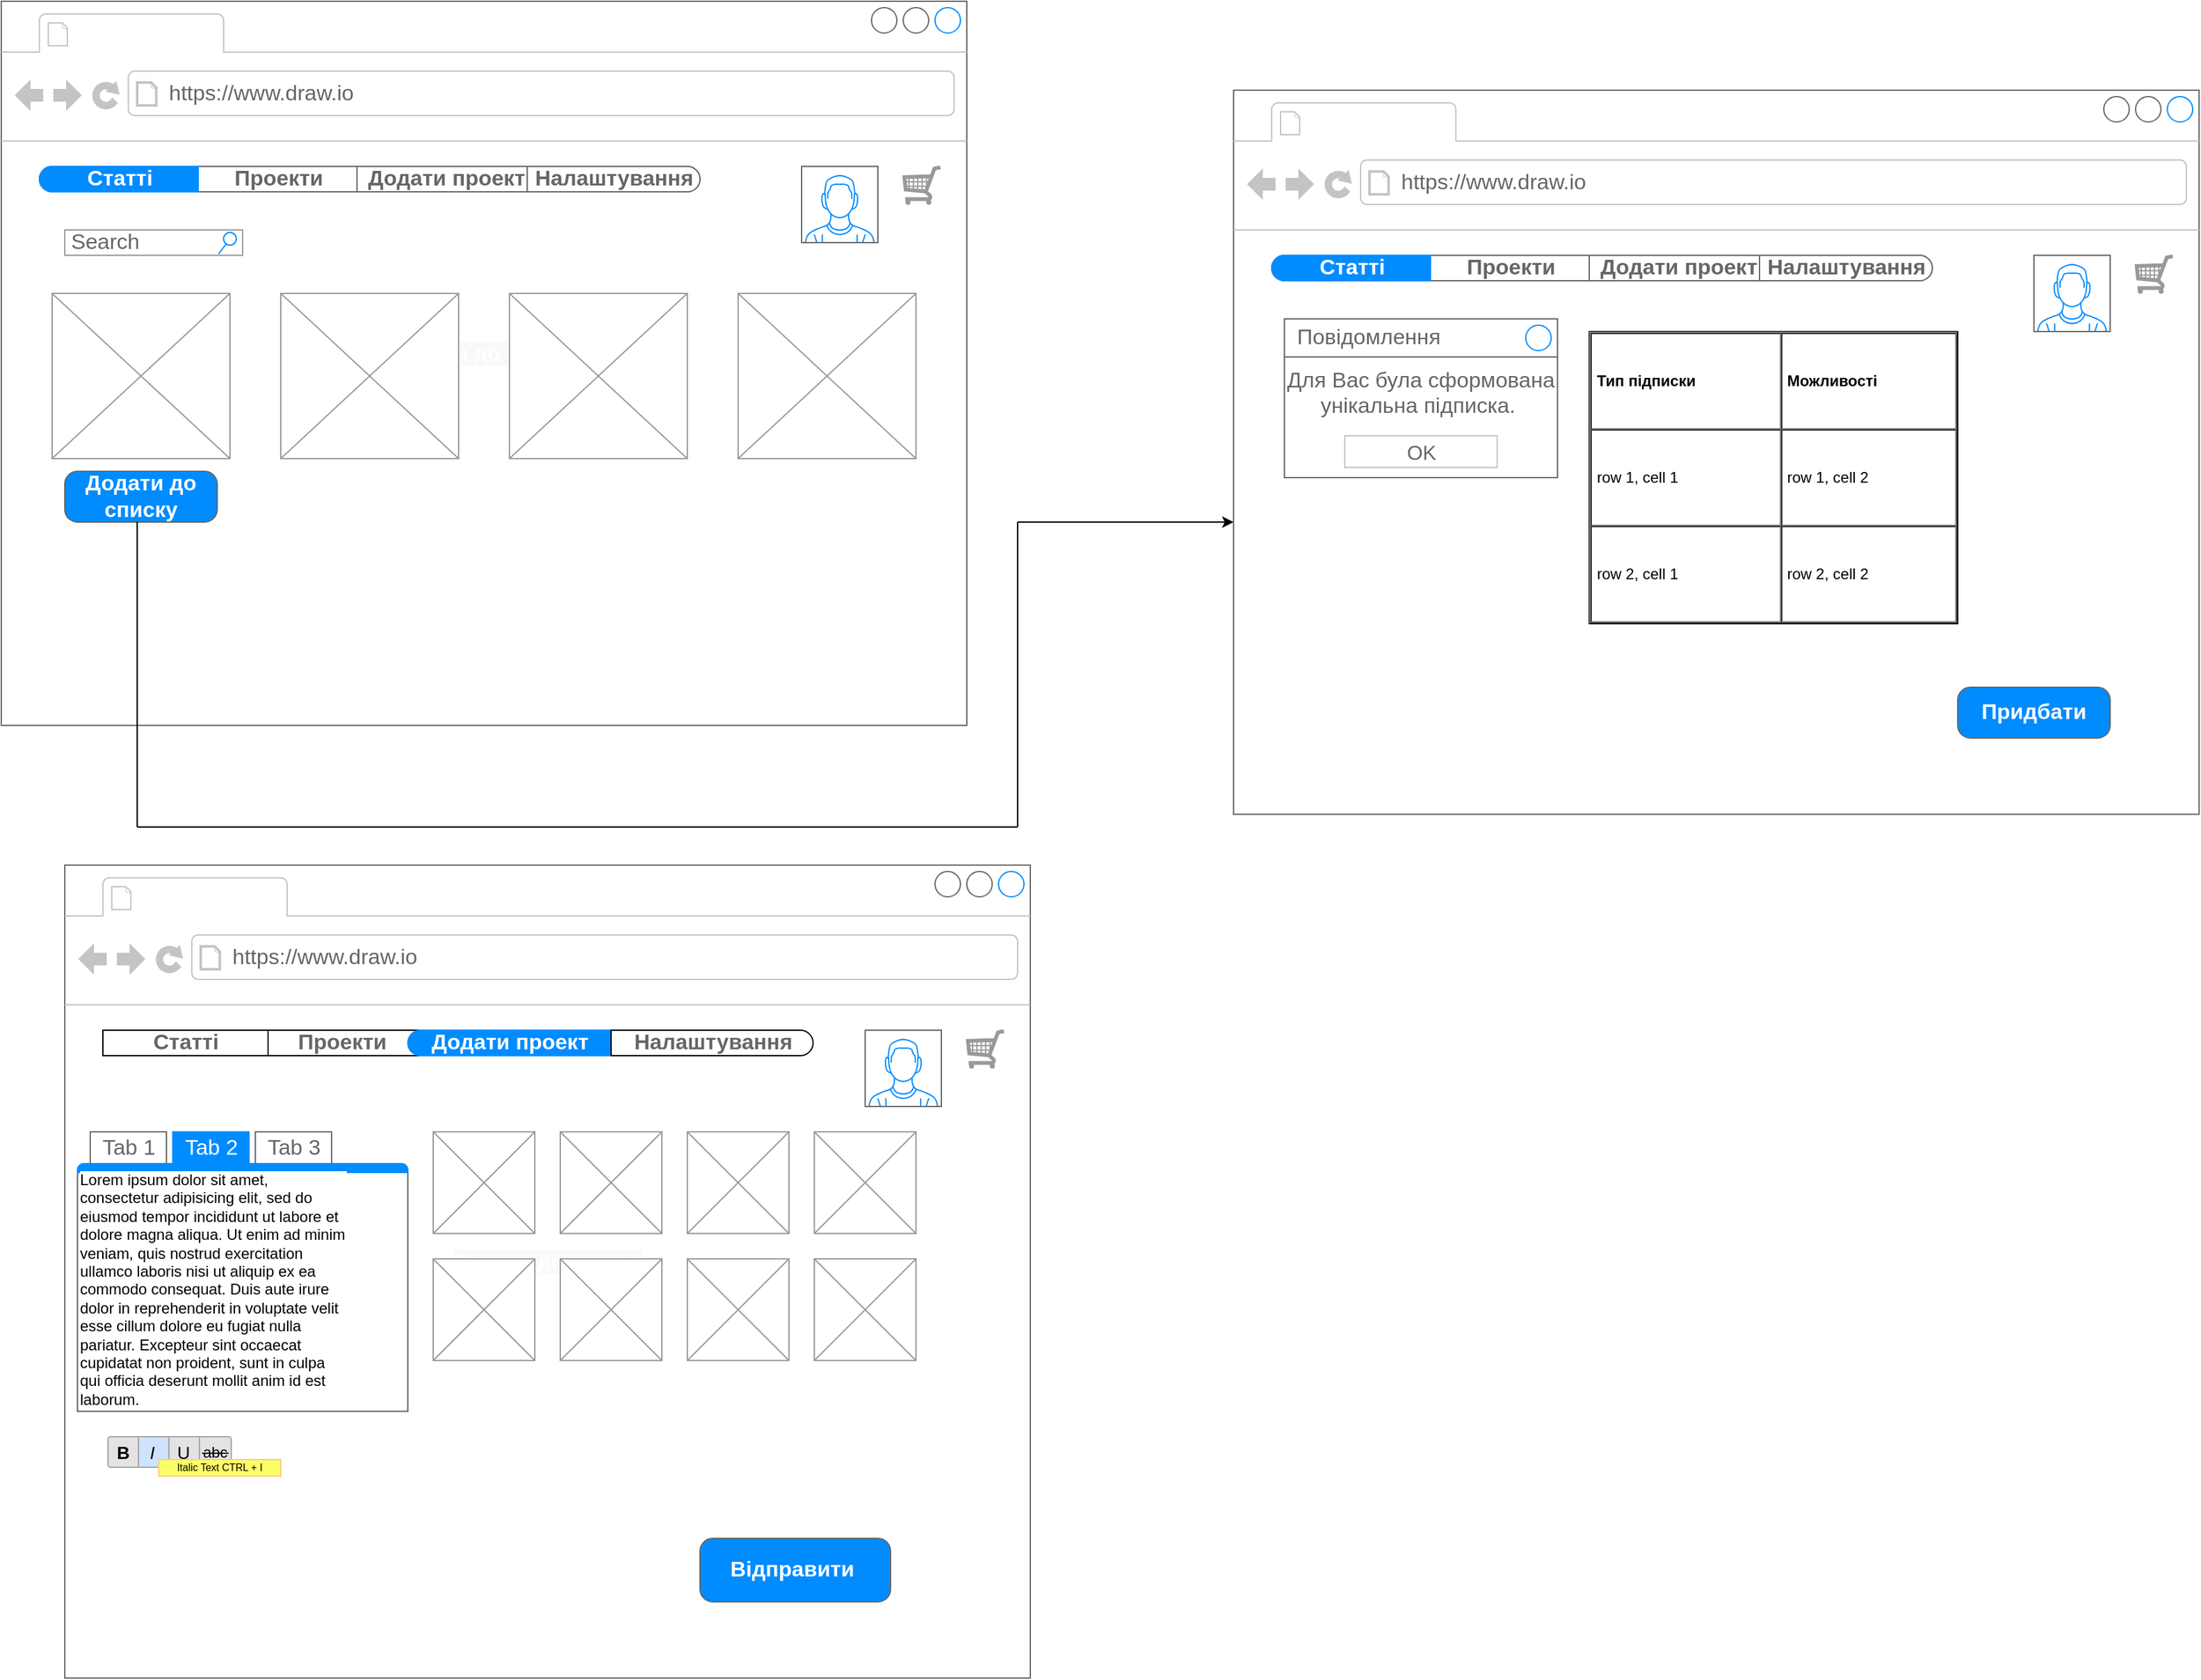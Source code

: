 <mxfile version="20.3.0" type="github">
  <diagram name="Page-1" id="2cc2dc42-3aac-f2a9-1cec-7a8b7cbee084">
    <mxGraphModel dx="1038" dy="571" grid="1" gridSize="10" guides="1" tooltips="1" connect="1" arrows="1" fold="1" page="1" pageScale="1" pageWidth="1100" pageHeight="850" background="none" math="0" shadow="0">
      <root>
        <mxCell id="0" />
        <mxCell id="1" parent="0" />
        <mxCell id="mxKZpNvPzm7-C5_By0P_-22" value="&#xa;&lt;span style=&quot;color: rgb(255, 255, 255); font-family: Helvetica; font-size: 17px; font-style: normal; font-variant-ligatures: normal; font-variant-caps: normal; font-weight: 700; letter-spacing: normal; orphans: 2; text-align: center; text-indent: 0px; text-transform: none; widows: 2; word-spacing: 0px; -webkit-text-stroke-width: 0px; background-color: rgb(248, 249, 250); text-decoration-thickness: initial; text-decoration-style: initial; text-decoration-color: initial; float: none; display: inline !important;&quot;&gt;Додати до списку&lt;/span&gt;&#xa;&#xa;" style="strokeWidth=1;shadow=0;dashed=0;align=center;html=1;shape=mxgraph.mockup.containers.browserWindow;rSize=0;strokeColor=#666666;strokeColor2=#008cff;strokeColor3=#c4c4c4;mainText=,;recursiveResize=0;" parent="1" vertex="1">
          <mxGeometry x="90" y="40" width="760" height="570" as="geometry" />
        </mxCell>
        <mxCell id="mxKZpNvPzm7-C5_By0P_-23" value="" style="strokeWidth=1;shadow=0;dashed=0;align=center;html=1;shape=mxgraph.mockup.containers.anchor;fontSize=17;fontColor=#666666;align=left;" parent="mxKZpNvPzm7-C5_By0P_-22" vertex="1">
          <mxGeometry x="60" y="12" width="110" height="26" as="geometry" />
        </mxCell>
        <mxCell id="mxKZpNvPzm7-C5_By0P_-24" value="https://www.draw.io" style="strokeWidth=1;shadow=0;dashed=0;align=center;html=1;shape=mxgraph.mockup.containers.anchor;rSize=0;fontSize=17;fontColor=#666666;align=left;" parent="mxKZpNvPzm7-C5_By0P_-22" vertex="1">
          <mxGeometry x="130" y="60" width="250" height="26" as="geometry" />
        </mxCell>
        <mxCell id="mxKZpNvPzm7-C5_By0P_-20" value="" style="verticalLabelPosition=bottom;shadow=0;dashed=0;align=center;html=1;verticalAlign=top;strokeWidth=1;shape=mxgraph.mockup.containers.userMale;strokeColor=#666666;strokeColor2=#008cff;" parent="mxKZpNvPzm7-C5_By0P_-22" vertex="1">
          <mxGeometry x="630" y="130" width="60" height="60" as="geometry" />
        </mxCell>
        <mxCell id="mxKZpNvPzm7-C5_By0P_-25" value="" style="strokeWidth=1;shadow=0;dashed=0;align=center;html=1;shape=mxgraph.mockup.rrect;rSize=10;fillColor=#ffffff;strokeColor=#666666;" parent="mxKZpNvPzm7-C5_By0P_-22" vertex="1">
          <mxGeometry x="30" y="130" width="520" height="20" as="geometry" />
        </mxCell>
        <mxCell id="mxKZpNvPzm7-C5_By0P_-26" value="Проекти" style="strokeColor=inherit;fillColor=inherit;gradientColor=inherit;strokeWidth=1;shadow=0;dashed=0;align=center;html=1;shape=mxgraph.mockup.rrect;rSize=0;fontSize=17;fontColor=#666666;fontStyle=1;resizeHeight=1;" parent="mxKZpNvPzm7-C5_By0P_-25" vertex="1">
          <mxGeometry width="125" height="20" relative="1" as="geometry">
            <mxPoint x="125" as="offset" />
          </mxGeometry>
        </mxCell>
        <mxCell id="mxKZpNvPzm7-C5_By0P_-27" value="Додати проект" style="strokeColor=inherit;fillColor=inherit;gradientColor=inherit;strokeWidth=1;shadow=0;dashed=0;align=center;html=1;shape=mxgraph.mockup.rrect;rSize=0;fontSize=17;fontColor=#666666;fontStyle=1;resizeHeight=1;" parent="mxKZpNvPzm7-C5_By0P_-25" vertex="1">
          <mxGeometry width="140" height="20" relative="1" as="geometry">
            <mxPoint x="250" as="offset" />
          </mxGeometry>
        </mxCell>
        <mxCell id="mxKZpNvPzm7-C5_By0P_-28" value="Налаштування" style="strokeColor=inherit;fillColor=inherit;gradientColor=inherit;strokeWidth=1;shadow=0;dashed=0;align=center;html=1;shape=mxgraph.mockup.rightButton;rSize=10;fontSize=17;fontColor=#666666;fontStyle=1;resizeHeight=1;" parent="mxKZpNvPzm7-C5_By0P_-25" vertex="1">
          <mxGeometry x="1" width="136" height="20" relative="1" as="geometry">
            <mxPoint x="-136" as="offset" />
          </mxGeometry>
        </mxCell>
        <mxCell id="mxKZpNvPzm7-C5_By0P_-29" value="Статті" style="strokeWidth=1;shadow=0;dashed=0;align=center;html=1;shape=mxgraph.mockup.leftButton;rSize=10;fontSize=17;fontColor=#ffffff;fontStyle=1;fillColor=#008cff;strokeColor=#008cff;resizeHeight=1;" parent="mxKZpNvPzm7-C5_By0P_-25" vertex="1">
          <mxGeometry width="125" height="20" relative="1" as="geometry" />
        </mxCell>
        <mxCell id="mxKZpNvPzm7-C5_By0P_-32" value="" style="verticalLabelPosition=bottom;shadow=0;dashed=0;align=center;html=1;verticalAlign=top;strokeWidth=1;shape=mxgraph.mockup.graphics.simpleIcon;strokeColor=#999999;" parent="mxKZpNvPzm7-C5_By0P_-22" vertex="1">
          <mxGeometry x="40" y="230" width="140" height="130" as="geometry" />
        </mxCell>
        <mxCell id="mxKZpNvPzm7-C5_By0P_-36" value="" style="verticalLabelPosition=bottom;shadow=0;dashed=0;align=center;html=1;verticalAlign=top;strokeWidth=1;shape=mxgraph.mockup.misc.shoppingCart;strokeColor=#999999;" parent="mxKZpNvPzm7-C5_By0P_-22" vertex="1">
          <mxGeometry x="710" y="130" width="30" height="30" as="geometry" />
        </mxCell>
        <mxCell id="mxKZpNvPzm7-C5_By0P_-37" value="Додати до списку" style="strokeWidth=1;shadow=0;dashed=0;align=center;html=1;shape=mxgraph.mockup.buttons.button;strokeColor=#666666;fontColor=#ffffff;mainText=;buttonStyle=round;fontSize=17;fontStyle=1;fillColor=#008cff;whiteSpace=wrap;" parent="mxKZpNvPzm7-C5_By0P_-22" vertex="1">
          <mxGeometry x="50" y="370" width="120" height="40" as="geometry" />
        </mxCell>
        <mxCell id="mxKZpNvPzm7-C5_By0P_-38" value="" style="verticalLabelPosition=bottom;shadow=0;dashed=0;align=center;html=1;verticalAlign=top;strokeWidth=1;shape=mxgraph.mockup.graphics.simpleIcon;strokeColor=#999999;" parent="mxKZpNvPzm7-C5_By0P_-22" vertex="1">
          <mxGeometry x="220" y="230" width="140" height="130" as="geometry" />
        </mxCell>
        <mxCell id="mxKZpNvPzm7-C5_By0P_-39" value="" style="verticalLabelPosition=bottom;shadow=0;dashed=0;align=center;html=1;verticalAlign=top;strokeWidth=1;shape=mxgraph.mockup.graphics.simpleIcon;strokeColor=#999999;" parent="mxKZpNvPzm7-C5_By0P_-22" vertex="1">
          <mxGeometry x="400" y="230" width="140" height="130" as="geometry" />
        </mxCell>
        <mxCell id="mxKZpNvPzm7-C5_By0P_-40" value="" style="verticalLabelPosition=bottom;shadow=0;dashed=0;align=center;html=1;verticalAlign=top;strokeWidth=1;shape=mxgraph.mockup.graphics.simpleIcon;strokeColor=#999999;" parent="mxKZpNvPzm7-C5_By0P_-22" vertex="1">
          <mxGeometry x="580" y="230" width="140" height="130" as="geometry" />
        </mxCell>
        <mxCell id="mxKZpNvPzm7-C5_By0P_-41" value="Search" style="strokeWidth=1;shadow=0;dashed=0;align=center;html=1;shape=mxgraph.mockup.forms.searchBox;strokeColor=#999999;mainText=;strokeColor2=#008cff;fontColor=#666666;fontSize=17;align=left;spacingLeft=3;" parent="mxKZpNvPzm7-C5_By0P_-22" vertex="1">
          <mxGeometry x="50" y="180" width="140" height="20" as="geometry" />
        </mxCell>
        <mxCell id="mxKZpNvPzm7-C5_By0P_-42" value="" style="endArrow=none;html=1;rounded=0;exitX=0.475;exitY=0.993;exitDx=0;exitDy=0;exitPerimeter=0;" parent="1" source="mxKZpNvPzm7-C5_By0P_-37" edge="1">
          <mxGeometry width="50" height="50" relative="1" as="geometry">
            <mxPoint x="460" y="470" as="sourcePoint" />
            <mxPoint x="197" y="690" as="targetPoint" />
          </mxGeometry>
        </mxCell>
        <mxCell id="mxKZpNvPzm7-C5_By0P_-44" value="" style="endArrow=none;html=1;rounded=0;" parent="1" edge="1">
          <mxGeometry width="50" height="50" relative="1" as="geometry">
            <mxPoint x="197" y="690" as="sourcePoint" />
            <mxPoint x="890" y="690" as="targetPoint" />
          </mxGeometry>
        </mxCell>
        <mxCell id="mxKZpNvPzm7-C5_By0P_-46" value="" style="endArrow=none;html=1;rounded=0;" parent="1" edge="1">
          <mxGeometry width="50" height="50" relative="1" as="geometry">
            <mxPoint x="890" y="690" as="sourcePoint" />
            <mxPoint x="890" y="450" as="targetPoint" />
          </mxGeometry>
        </mxCell>
        <mxCell id="mxKZpNvPzm7-C5_By0P_-47" value="" style="endArrow=classic;html=1;rounded=0;" parent="1" edge="1">
          <mxGeometry width="50" height="50" relative="1" as="geometry">
            <mxPoint x="890" y="450" as="sourcePoint" />
            <mxPoint x="1060" y="450" as="targetPoint" />
          </mxGeometry>
        </mxCell>
        <mxCell id="mxKZpNvPzm7-C5_By0P_-48" value="" style="strokeWidth=1;shadow=0;dashed=0;align=center;html=1;shape=mxgraph.mockup.containers.browserWindow;rSize=0;strokeColor=#666666;strokeColor2=#008cff;strokeColor3=#c4c4c4;mainText=,;recursiveResize=0;" parent="1" vertex="1">
          <mxGeometry x="1060" y="110" width="760" height="570" as="geometry" />
        </mxCell>
        <mxCell id="mxKZpNvPzm7-C5_By0P_-49" value="" style="strokeWidth=1;shadow=0;dashed=0;align=center;html=1;shape=mxgraph.mockup.containers.anchor;fontSize=17;fontColor=#666666;align=left;" parent="mxKZpNvPzm7-C5_By0P_-48" vertex="1">
          <mxGeometry x="60" y="12" width="110" height="26" as="geometry" />
        </mxCell>
        <mxCell id="mxKZpNvPzm7-C5_By0P_-50" value="https://www.draw.io" style="strokeWidth=1;shadow=0;dashed=0;align=center;html=1;shape=mxgraph.mockup.containers.anchor;rSize=0;fontSize=17;fontColor=#666666;align=left;" parent="mxKZpNvPzm7-C5_By0P_-48" vertex="1">
          <mxGeometry x="130" y="60" width="250" height="26" as="geometry" />
        </mxCell>
        <mxCell id="mxKZpNvPzm7-C5_By0P_-51" value="" style="verticalLabelPosition=bottom;shadow=0;dashed=0;align=center;html=1;verticalAlign=top;strokeWidth=1;shape=mxgraph.mockup.containers.userMale;strokeColor=#666666;strokeColor2=#008cff;" parent="mxKZpNvPzm7-C5_By0P_-48" vertex="1">
          <mxGeometry x="630" y="130" width="60" height="60" as="geometry" />
        </mxCell>
        <mxCell id="mxKZpNvPzm7-C5_By0P_-52" value="" style="strokeWidth=1;shadow=0;dashed=0;align=center;html=1;shape=mxgraph.mockup.rrect;rSize=10;fillColor=#ffffff;strokeColor=#666666;" parent="mxKZpNvPzm7-C5_By0P_-48" vertex="1">
          <mxGeometry x="30" y="130" width="520" height="20" as="geometry" />
        </mxCell>
        <mxCell id="mxKZpNvPzm7-C5_By0P_-53" value="Проекти" style="strokeColor=inherit;fillColor=inherit;gradientColor=inherit;strokeWidth=1;shadow=0;dashed=0;align=center;html=1;shape=mxgraph.mockup.rrect;rSize=0;fontSize=17;fontColor=#666666;fontStyle=1;resizeHeight=1;" parent="mxKZpNvPzm7-C5_By0P_-52" vertex="1">
          <mxGeometry width="125" height="20" relative="1" as="geometry">
            <mxPoint x="125" as="offset" />
          </mxGeometry>
        </mxCell>
        <mxCell id="mxKZpNvPzm7-C5_By0P_-54" value="Додати проект" style="strokeColor=inherit;fillColor=inherit;gradientColor=inherit;strokeWidth=1;shadow=0;dashed=0;align=center;html=1;shape=mxgraph.mockup.rrect;rSize=0;fontSize=17;fontColor=#666666;fontStyle=1;resizeHeight=1;" parent="mxKZpNvPzm7-C5_By0P_-52" vertex="1">
          <mxGeometry width="140" height="20" relative="1" as="geometry">
            <mxPoint x="250" as="offset" />
          </mxGeometry>
        </mxCell>
        <mxCell id="mxKZpNvPzm7-C5_By0P_-55" value="Налаштування" style="strokeColor=inherit;fillColor=inherit;gradientColor=inherit;strokeWidth=1;shadow=0;dashed=0;align=center;html=1;shape=mxgraph.mockup.rightButton;rSize=10;fontSize=17;fontColor=#666666;fontStyle=1;resizeHeight=1;" parent="mxKZpNvPzm7-C5_By0P_-52" vertex="1">
          <mxGeometry x="1" width="136" height="20" relative="1" as="geometry">
            <mxPoint x="-136" as="offset" />
          </mxGeometry>
        </mxCell>
        <mxCell id="mxKZpNvPzm7-C5_By0P_-56" value="Статті" style="strokeWidth=1;shadow=0;dashed=0;align=center;html=1;shape=mxgraph.mockup.leftButton;rSize=10;fontSize=17;fontColor=#ffffff;fontStyle=1;fillColor=#008cff;strokeColor=#008cff;resizeHeight=1;" parent="mxKZpNvPzm7-C5_By0P_-52" vertex="1">
          <mxGeometry width="125" height="20" relative="1" as="geometry" />
        </mxCell>
        <mxCell id="mxKZpNvPzm7-C5_By0P_-58" value="" style="verticalLabelPosition=bottom;shadow=0;dashed=0;align=center;html=1;verticalAlign=top;strokeWidth=1;shape=mxgraph.mockup.misc.shoppingCart;strokeColor=#999999;" parent="mxKZpNvPzm7-C5_By0P_-48" vertex="1">
          <mxGeometry x="710" y="130" width="30" height="30" as="geometry" />
        </mxCell>
        <mxCell id="mxKZpNvPzm7-C5_By0P_-59" value="Придбати" style="strokeWidth=1;shadow=0;dashed=0;align=center;html=1;shape=mxgraph.mockup.buttons.button;strokeColor=#666666;fontColor=#ffffff;mainText=;buttonStyle=round;fontSize=17;fontStyle=1;fillColor=#008cff;whiteSpace=wrap;" parent="mxKZpNvPzm7-C5_By0P_-48" vertex="1">
          <mxGeometry x="570" y="470" width="120" height="40" as="geometry" />
        </mxCell>
        <mxCell id="mxKZpNvPzm7-C5_By0P_-64" value="Для Вас була сформована унікальна підписка.&amp;nbsp;" style="strokeWidth=1;shadow=0;dashed=0;align=center;html=1;shape=mxgraph.mockup.containers.rrect;rSize=0;strokeColor=#666666;fontColor=#666666;fontSize=17;verticalAlign=top;whiteSpace=wrap;fillColor=#ffffff;spacingTop=32;" parent="mxKZpNvPzm7-C5_By0P_-48" vertex="1">
          <mxGeometry x="40" y="180" width="215" height="125" as="geometry" />
        </mxCell>
        <mxCell id="mxKZpNvPzm7-C5_By0P_-65" value="Повідомлення" style="strokeWidth=1;shadow=0;dashed=0;align=center;html=1;shape=mxgraph.mockup.containers.rrect;rSize=0;fontSize=17;fontColor=#666666;strokeColor=#666666;align=left;spacingLeft=8;fillColor=#ffffff;resizeWidth=1;" parent="mxKZpNvPzm7-C5_By0P_-64" vertex="1">
          <mxGeometry width="215" height="30" relative="1" as="geometry" />
        </mxCell>
        <mxCell id="mxKZpNvPzm7-C5_By0P_-66" value="" style="shape=ellipse;strokeColor=#008cff;resizable=0;fillColor=none;html=1;" parent="mxKZpNvPzm7-C5_By0P_-65" vertex="1">
          <mxGeometry x="1" y="0.5" width="20" height="20" relative="1" as="geometry">
            <mxPoint x="-25" y="-10" as="offset" />
          </mxGeometry>
        </mxCell>
        <mxCell id="mxKZpNvPzm7-C5_By0P_-67" value="OK" style="strokeWidth=1;shadow=0;dashed=0;align=center;html=1;shape=mxgraph.mockup.containers.rrect;rSize=0;fontSize=16;fontColor=#666666;strokeColor=#c4c4c4;resizable=0;whiteSpace=wrap;fillColor=#ffffff;" parent="mxKZpNvPzm7-C5_By0P_-64" vertex="1">
          <mxGeometry x="0.5" y="1" width="120" height="25" relative="1" as="geometry">
            <mxPoint x="-60" y="-33" as="offset" />
          </mxGeometry>
        </mxCell>
        <mxCell id="mxKZpNvPzm7-C5_By0P_-124" value="&lt;table cellpadding=&quot;4&quot; cellspacing=&quot;0&quot; border=&quot;1&quot; style=&quot;font-size:1em;width:100%;height:100%;&quot;&gt;&lt;tbody&gt;&lt;tr&gt;&lt;th&gt;Тип підписки&lt;/th&gt;&lt;th&gt;Можливості&lt;/th&gt;&lt;/tr&gt;&lt;tr&gt;&lt;td&gt;row 1, cell 1&lt;/td&gt;&lt;td&gt;row 1, cell 2&lt;/td&gt;&lt;/tr&gt;&lt;tr&gt;&lt;td&gt;row 2, cell 1&lt;/td&gt;&lt;td&gt;row 2, cell 2&lt;/td&gt;&lt;/tr&gt;&lt;/tbody&gt;&lt;/table&gt; " style="verticalAlign=top;align=left;overflow=fill;fontSize=12;fontFamily=Helvetica;html=1" parent="mxKZpNvPzm7-C5_By0P_-48" vertex="1">
          <mxGeometry x="280" y="190" width="290" height="230" as="geometry" />
        </mxCell>
        <mxCell id="2Ni-epg6EjaLmm-U9Nar-9" value="&#xa;&lt;span style=&quot;color: rgb(255, 255, 255); font-family: Helvetica; font-size: 17px; font-style: normal; font-variant-ligatures: normal; font-variant-caps: normal; font-weight: 700; letter-spacing: normal; orphans: 2; text-align: center; text-indent: 0px; text-transform: none; widows: 2; word-spacing: 0px; -webkit-text-stroke-width: 0px; background-color: rgb(248, 249, 250); text-decoration-thickness: initial; text-decoration-style: initial; text-decoration-color: initial; float: none; display: inline !important;&quot;&gt;Додати до списку&lt;/span&gt;&#xa;&#xa;" style="strokeWidth=1;shadow=0;dashed=0;align=center;html=1;shape=mxgraph.mockup.containers.browserWindow;rSize=0;strokeColor=#666666;strokeColor2=#008cff;strokeColor3=#c4c4c4;mainText=,;recursiveResize=0;" parent="1" vertex="1">
          <mxGeometry x="140" y="720" width="760" height="640" as="geometry" />
        </mxCell>
        <mxCell id="2Ni-epg6EjaLmm-U9Nar-10" value="" style="strokeWidth=1;shadow=0;dashed=0;align=center;html=1;shape=mxgraph.mockup.containers.anchor;fontSize=17;fontColor=#666666;align=left;" parent="2Ni-epg6EjaLmm-U9Nar-9" vertex="1">
          <mxGeometry x="60" y="12" width="110" height="26" as="geometry" />
        </mxCell>
        <mxCell id="2Ni-epg6EjaLmm-U9Nar-11" value="https://www.draw.io" style="strokeWidth=1;shadow=0;dashed=0;align=center;html=1;shape=mxgraph.mockup.containers.anchor;rSize=0;fontSize=17;fontColor=#666666;align=left;" parent="2Ni-epg6EjaLmm-U9Nar-9" vertex="1">
          <mxGeometry x="130" y="60" width="250" height="26" as="geometry" />
        </mxCell>
        <mxCell id="2Ni-epg6EjaLmm-U9Nar-12" value="" style="verticalLabelPosition=bottom;shadow=0;dashed=0;align=center;html=1;verticalAlign=top;strokeWidth=1;shape=mxgraph.mockup.containers.userMale;strokeColor=#666666;strokeColor2=#008cff;" parent="2Ni-epg6EjaLmm-U9Nar-9" vertex="1">
          <mxGeometry x="630" y="130" width="60" height="60" as="geometry" />
        </mxCell>
        <mxCell id="2Ni-epg6EjaLmm-U9Nar-13" value="" style="strokeWidth=1;shadow=0;dashed=0;align=center;html=1;shape=mxgraph.mockup.rrect;rSize=10;" parent="2Ni-epg6EjaLmm-U9Nar-9" vertex="1">
          <mxGeometry x="30" y="130" width="490" height="20" as="geometry" />
        </mxCell>
        <mxCell id="2Ni-epg6EjaLmm-U9Nar-14" value="Проекти" style="strokeColor=inherit;fillColor=inherit;gradientColor=inherit;strokeWidth=1;shadow=0;dashed=0;align=center;html=1;shape=mxgraph.mockup.rrect;rSize=0;fontSize=17;fontColor=#666666;fontStyle=1;resizeHeight=1;" parent="2Ni-epg6EjaLmm-U9Nar-13" vertex="1">
          <mxGeometry width="125" height="20" relative="1" as="geometry">
            <mxPoint x="125" as="offset" />
          </mxGeometry>
        </mxCell>
        <mxCell id="2Ni-epg6EjaLmm-U9Nar-15" value="Статті" style="strokeColor=inherit;fillColor=inherit;gradientColor=inherit;strokeWidth=1;shadow=0;dashed=0;align=center;html=1;shape=mxgraph.mockup.rrect;rSize=0;fontSize=17;fontColor=#666666;fontStyle=1;resizeHeight=1;" parent="2Ni-epg6EjaLmm-U9Nar-13" vertex="1">
          <mxGeometry width="130" height="20" relative="1" as="geometry">
            <mxPoint as="offset" />
          </mxGeometry>
        </mxCell>
        <mxCell id="2Ni-epg6EjaLmm-U9Nar-17" value="Додати проект" style="strokeWidth=1;shadow=0;dashed=0;align=center;html=1;shape=mxgraph.mockup.leftButton;rSize=10;fontSize=17;fontColor=#ffffff;fontStyle=1;fillColor=#008cff;strokeColor=#008cff;resizeHeight=1;" parent="2Ni-epg6EjaLmm-U9Nar-13" vertex="1">
          <mxGeometry width="160" height="20" relative="1" as="geometry">
            <mxPoint x="240" as="offset" />
          </mxGeometry>
        </mxCell>
        <mxCell id="2Ni-epg6EjaLmm-U9Nar-16" value="Налаштування" style="strokeColor=inherit;fillColor=inherit;gradientColor=inherit;strokeWidth=1;shadow=0;dashed=0;align=center;html=1;shape=mxgraph.mockup.rightButton;rSize=10;fontSize=17;fontColor=#666666;fontStyle=1;resizeHeight=1;" parent="2Ni-epg6EjaLmm-U9Nar-13" vertex="1">
          <mxGeometry x="1" width="159" height="20" relative="1" as="geometry">
            <mxPoint x="-90" as="offset" />
          </mxGeometry>
        </mxCell>
        <mxCell id="2Ni-epg6EjaLmm-U9Nar-19" value="" style="verticalLabelPosition=bottom;shadow=0;dashed=0;align=center;html=1;verticalAlign=top;strokeWidth=1;shape=mxgraph.mockup.misc.shoppingCart;strokeColor=#999999;" parent="2Ni-epg6EjaLmm-U9Nar-9" vertex="1">
          <mxGeometry x="710" y="130" width="30" height="30" as="geometry" />
        </mxCell>
        <mxCell id="2Ni-epg6EjaLmm-U9Nar-67" value="" style="verticalLabelPosition=bottom;shadow=0;dashed=0;align=center;html=1;verticalAlign=top;strokeWidth=1;shape=mxgraph.mockup.menus_and_buttons.font_style_selector_1;labelBackgroundColor=#FFFFFF;" parent="2Ni-epg6EjaLmm-U9Nar-9" vertex="1">
          <mxGeometry x="34" y="450" width="136" height="31" as="geometry" />
        </mxCell>
        <mxCell id="2Ni-epg6EjaLmm-U9Nar-71" value="" style="verticalLabelPosition=bottom;shadow=0;dashed=0;align=center;html=1;verticalAlign=top;strokeWidth=1;shape=mxgraph.mockup.graphics.simpleIcon;strokeColor=#999999;labelBackgroundColor=#FFFFFF;" parent="2Ni-epg6EjaLmm-U9Nar-9" vertex="1">
          <mxGeometry x="290" y="210" width="80" height="80" as="geometry" />
        </mxCell>
        <mxCell id="2Ni-epg6EjaLmm-U9Nar-72" value="" style="verticalLabelPosition=bottom;shadow=0;dashed=0;align=center;html=1;verticalAlign=top;strokeWidth=1;shape=mxgraph.mockup.graphics.simpleIcon;strokeColor=#999999;labelBackgroundColor=#FFFFFF;" parent="2Ni-epg6EjaLmm-U9Nar-9" vertex="1">
          <mxGeometry x="390" y="210" width="80" height="80" as="geometry" />
        </mxCell>
        <mxCell id="2Ni-epg6EjaLmm-U9Nar-73" value="" style="verticalLabelPosition=bottom;shadow=0;dashed=0;align=center;html=1;verticalAlign=top;strokeWidth=1;shape=mxgraph.mockup.graphics.simpleIcon;strokeColor=#999999;labelBackgroundColor=#FFFFFF;" parent="2Ni-epg6EjaLmm-U9Nar-9" vertex="1">
          <mxGeometry x="490" y="210" width="80" height="80" as="geometry" />
        </mxCell>
        <mxCell id="2Ni-epg6EjaLmm-U9Nar-74" value="" style="verticalLabelPosition=bottom;shadow=0;dashed=0;align=center;html=1;verticalAlign=top;strokeWidth=1;shape=mxgraph.mockup.graphics.simpleIcon;strokeColor=#999999;labelBackgroundColor=#FFFFFF;" parent="2Ni-epg6EjaLmm-U9Nar-9" vertex="1">
          <mxGeometry x="590" y="210" width="80" height="80" as="geometry" />
        </mxCell>
        <mxCell id="2Ni-epg6EjaLmm-U9Nar-75" value="" style="verticalLabelPosition=bottom;shadow=0;dashed=0;align=center;html=1;verticalAlign=top;strokeWidth=1;shape=mxgraph.mockup.graphics.simpleIcon;strokeColor=#999999;labelBackgroundColor=#FFFFFF;" parent="2Ni-epg6EjaLmm-U9Nar-9" vertex="1">
          <mxGeometry x="290" y="310" width="80" height="80" as="geometry" />
        </mxCell>
        <mxCell id="2Ni-epg6EjaLmm-U9Nar-76" value="" style="verticalLabelPosition=bottom;shadow=0;dashed=0;align=center;html=1;verticalAlign=top;strokeWidth=1;shape=mxgraph.mockup.graphics.simpleIcon;strokeColor=#999999;labelBackgroundColor=#FFFFFF;" parent="2Ni-epg6EjaLmm-U9Nar-9" vertex="1">
          <mxGeometry x="390" y="310" width="80" height="80" as="geometry" />
        </mxCell>
        <mxCell id="2Ni-epg6EjaLmm-U9Nar-77" value="" style="verticalLabelPosition=bottom;shadow=0;dashed=0;align=center;html=1;verticalAlign=top;strokeWidth=1;shape=mxgraph.mockup.graphics.simpleIcon;strokeColor=#999999;labelBackgroundColor=#FFFFFF;" parent="2Ni-epg6EjaLmm-U9Nar-9" vertex="1">
          <mxGeometry x="490" y="310" width="80" height="80" as="geometry" />
        </mxCell>
        <mxCell id="2Ni-epg6EjaLmm-U9Nar-78" value="" style="verticalLabelPosition=bottom;shadow=0;dashed=0;align=center;html=1;verticalAlign=top;strokeWidth=1;shape=mxgraph.mockup.graphics.simpleIcon;strokeColor=#999999;labelBackgroundColor=#FFFFFF;" parent="2Ni-epg6EjaLmm-U9Nar-9" vertex="1">
          <mxGeometry x="590" y="310" width="80" height="80" as="geometry" />
        </mxCell>
        <mxCell id="2Ni-epg6EjaLmm-U9Nar-81" value="Відправити&amp;nbsp;" style="strokeWidth=1;shadow=0;dashed=0;align=center;html=1;shape=mxgraph.mockup.buttons.button;strokeColor=#666666;fontColor=#ffffff;mainText=;buttonStyle=round;fontSize=17;fontStyle=1;fillColor=#008cff;whiteSpace=wrap;labelBackgroundColor=none;" parent="2Ni-epg6EjaLmm-U9Nar-9" vertex="1">
          <mxGeometry x="500" y="530" width="150" height="50" as="geometry" />
        </mxCell>
        <mxCell id="2Ni-epg6EjaLmm-U9Nar-82" value="" style="strokeWidth=1;shadow=0;dashed=0;align=center;html=1;shape=mxgraph.mockup.containers.marginRect2;rectMarginTop=32;strokeColor=#666666;gradientColor=none;labelBackgroundColor=none;fontColor=none;" parent="2Ni-epg6EjaLmm-U9Nar-9" vertex="1">
          <mxGeometry x="10" y="210" width="260" height="220" as="geometry" />
        </mxCell>
        <mxCell id="2Ni-epg6EjaLmm-U9Nar-83" value="Tab 1" style="strokeColor=inherit;fillColor=inherit;gradientColor=inherit;strokeWidth=1;shadow=0;dashed=0;align=center;html=1;shape=mxgraph.mockup.containers.rrect;rSize=0;fontSize=17;fontColor=#666666;gradientColor=none;labelBackgroundColor=none;" parent="2Ni-epg6EjaLmm-U9Nar-82" vertex="1">
          <mxGeometry width="60" height="25" relative="1" as="geometry">
            <mxPoint x="10" as="offset" />
          </mxGeometry>
        </mxCell>
        <mxCell id="2Ni-epg6EjaLmm-U9Nar-84" value="Tab 2" style="strokeWidth=1;shadow=0;dashed=0;align=center;html=1;shape=mxgraph.mockup.containers.rrect;rSize=0;fontSize=17;fontColor=#ffffff;strokeColor=#008cff;fillColor=#008cff;labelBackgroundColor=none;" parent="2Ni-epg6EjaLmm-U9Nar-82" vertex="1">
          <mxGeometry width="60" height="25" relative="1" as="geometry">
            <mxPoint x="75" as="offset" />
          </mxGeometry>
        </mxCell>
        <mxCell id="2Ni-epg6EjaLmm-U9Nar-85" value="Tab 3" style="strokeColor=inherit;fillColor=inherit;gradientColor=inherit;strokeWidth=1;shadow=0;dashed=0;align=center;html=1;shape=mxgraph.mockup.containers.rrect;rSize=0;fontSize=17;fontColor=#666666;gradientColor=none;labelBackgroundColor=none;" parent="2Ni-epg6EjaLmm-U9Nar-82" vertex="1">
          <mxGeometry width="60" height="25" relative="1" as="geometry">
            <mxPoint x="140" as="offset" />
          </mxGeometry>
        </mxCell>
        <mxCell id="2Ni-epg6EjaLmm-U9Nar-86" value="" style="strokeWidth=1;shadow=0;dashed=0;align=center;html=1;shape=mxgraph.mockup.containers.topButton;rSize=5;strokeColor=#008cff;fillColor=#008cff;gradientColor=none;resizeWidth=1;movable=0;deletable=1;labelBackgroundColor=none;fontColor=none;" parent="2Ni-epg6EjaLmm-U9Nar-82" vertex="1">
          <mxGeometry width="260" height="7" relative="1" as="geometry">
            <mxPoint y="25" as="offset" />
          </mxGeometry>
        </mxCell>
        <mxCell id="2Ni-epg6EjaLmm-U9Nar-64" value="Lorem ipsum dolor sit amet, consectetur adipisicing elit, sed do eiusmod tempor incididunt ut labore et dolore magna aliqua. Ut enim ad minim veniam, quis nostrud exercitation ullamco laboris nisi ut aliquip ex ea commodo consequat. Duis aute irure dolor in reprehenderit in voluptate velit esse cillum dolore eu fugiat nulla pariatur. Excepteur sint occaecat cupidatat non proident, sunt in culpa qui officia deserunt mollit anim id est laborum.&lt;br&gt;" style="text;spacingTop=-5;whiteSpace=wrap;html=1;align=left;fontSize=12;fontFamily=Helvetica;fillColor=none;strokeColor=none;labelBackgroundColor=#FFFFFF;" parent="2Ni-epg6EjaLmm-U9Nar-82" vertex="1">
          <mxGeometry y="29.333" width="211.852" height="190.667" as="geometry" />
        </mxCell>
      </root>
    </mxGraphModel>
  </diagram>
</mxfile>

